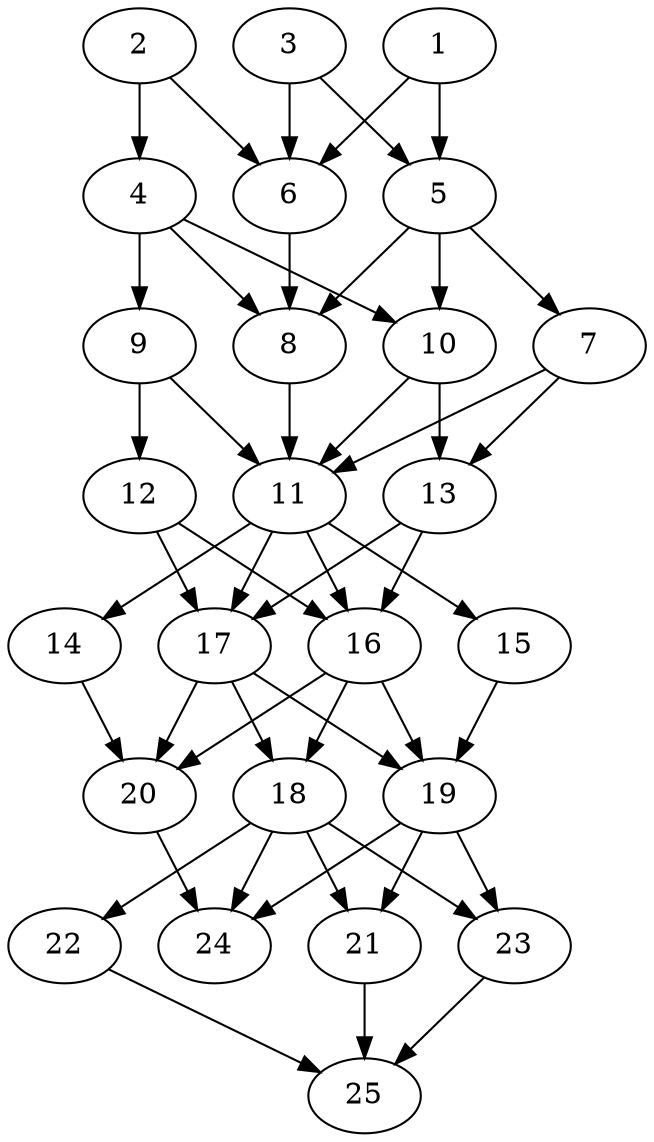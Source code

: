 // DAG automatically generated by daggen at Thu Oct  3 14:00:40 2019
// ./daggen --dot -n 25 --ccr 0.4 --fat 0.5 --regular 0.9 --density 0.9 --mindata 5242880 --maxdata 52428800 
digraph G {
  1 [size="26368000", alpha="0.12", expect_size="10547200"] 
  1 -> 5 [size ="10547200"]
  1 -> 6 [size ="10547200"]
  2 [size="106352640", alpha="0.03", expect_size="42541056"] 
  2 -> 4 [size ="42541056"]
  2 -> 6 [size ="42541056"]
  3 [size="106224640", alpha="0.01", expect_size="42489856"] 
  3 -> 5 [size ="42489856"]
  3 -> 6 [size ="42489856"]
  4 [size="75112960", alpha="0.00", expect_size="30045184"] 
  4 -> 8 [size ="30045184"]
  4 -> 9 [size ="30045184"]
  4 -> 10 [size ="30045184"]
  5 [size="79472640", alpha="0.04", expect_size="31789056"] 
  5 -> 7 [size ="31789056"]
  5 -> 8 [size ="31789056"]
  5 -> 10 [size ="31789056"]
  6 [size="41827840", alpha="0.09", expect_size="16731136"] 
  6 -> 8 [size ="16731136"]
  7 [size="46707200", alpha="0.17", expect_size="18682880"] 
  7 -> 11 [size ="18682880"]
  7 -> 13 [size ="18682880"]
  8 [size="39234560", alpha="0.18", expect_size="15693824"] 
  8 -> 11 [size ="15693824"]
  9 [size="80683520", alpha="0.06", expect_size="32273408"] 
  9 -> 11 [size ="32273408"]
  9 -> 12 [size ="32273408"]
  10 [size="70236160", alpha="0.02", expect_size="28094464"] 
  10 -> 11 [size ="28094464"]
  10 -> 13 [size ="28094464"]
  11 [size="59189760", alpha="0.16", expect_size="23675904"] 
  11 -> 14 [size ="23675904"]
  11 -> 15 [size ="23675904"]
  11 -> 16 [size ="23675904"]
  11 -> 17 [size ="23675904"]
  12 [size="131020800", alpha="0.10", expect_size="52408320"] 
  12 -> 16 [size ="52408320"]
  12 -> 17 [size ="52408320"]
  13 [size="31936000", alpha="0.17", expect_size="12774400"] 
  13 -> 16 [size ="12774400"]
  13 -> 17 [size ="12774400"]
  14 [size="35002880", alpha="0.06", expect_size="14001152"] 
  14 -> 20 [size ="14001152"]
  15 [size="37483520", alpha="0.11", expect_size="14993408"] 
  15 -> 19 [size ="14993408"]
  16 [size="58580480", alpha="0.08", expect_size="23432192"] 
  16 -> 18 [size ="23432192"]
  16 -> 19 [size ="23432192"]
  16 -> 20 [size ="23432192"]
  17 [size="112573440", alpha="0.02", expect_size="45029376"] 
  17 -> 18 [size ="45029376"]
  17 -> 19 [size ="45029376"]
  17 -> 20 [size ="45029376"]
  18 [size="95024640", alpha="0.07", expect_size="38009856"] 
  18 -> 21 [size ="38009856"]
  18 -> 22 [size ="38009856"]
  18 -> 23 [size ="38009856"]
  18 -> 24 [size ="38009856"]
  19 [size="80476160", alpha="0.04", expect_size="32190464"] 
  19 -> 21 [size ="32190464"]
  19 -> 23 [size ="32190464"]
  19 -> 24 [size ="32190464"]
  20 [size="117061120", alpha="0.10", expect_size="46824448"] 
  20 -> 24 [size ="46824448"]
  21 [size="13150720", alpha="0.18", expect_size="5260288"] 
  21 -> 25 [size ="5260288"]
  22 [size="110000640", alpha="0.03", expect_size="44000256"] 
  22 -> 25 [size ="44000256"]
  23 [size="51735040", alpha="0.02", expect_size="20694016"] 
  23 -> 25 [size ="20694016"]
  24 [size="36075520", alpha="0.13", expect_size="14430208"] 
  25 [size="71703040", alpha="0.15", expect_size="28681216"] 
}
